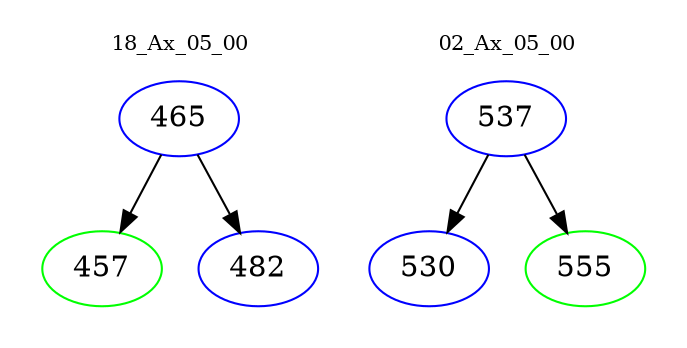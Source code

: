 digraph{
subgraph cluster_0 {
color = white
label = "18_Ax_05_00";
fontsize=10;
T0_465 [label="465", color="blue"]
T0_465 -> T0_457 [color="black"]
T0_457 [label="457", color="green"]
T0_465 -> T0_482 [color="black"]
T0_482 [label="482", color="blue"]
}
subgraph cluster_1 {
color = white
label = "02_Ax_05_00";
fontsize=10;
T1_537 [label="537", color="blue"]
T1_537 -> T1_530 [color="black"]
T1_530 [label="530", color="blue"]
T1_537 -> T1_555 [color="black"]
T1_555 [label="555", color="green"]
}
}
